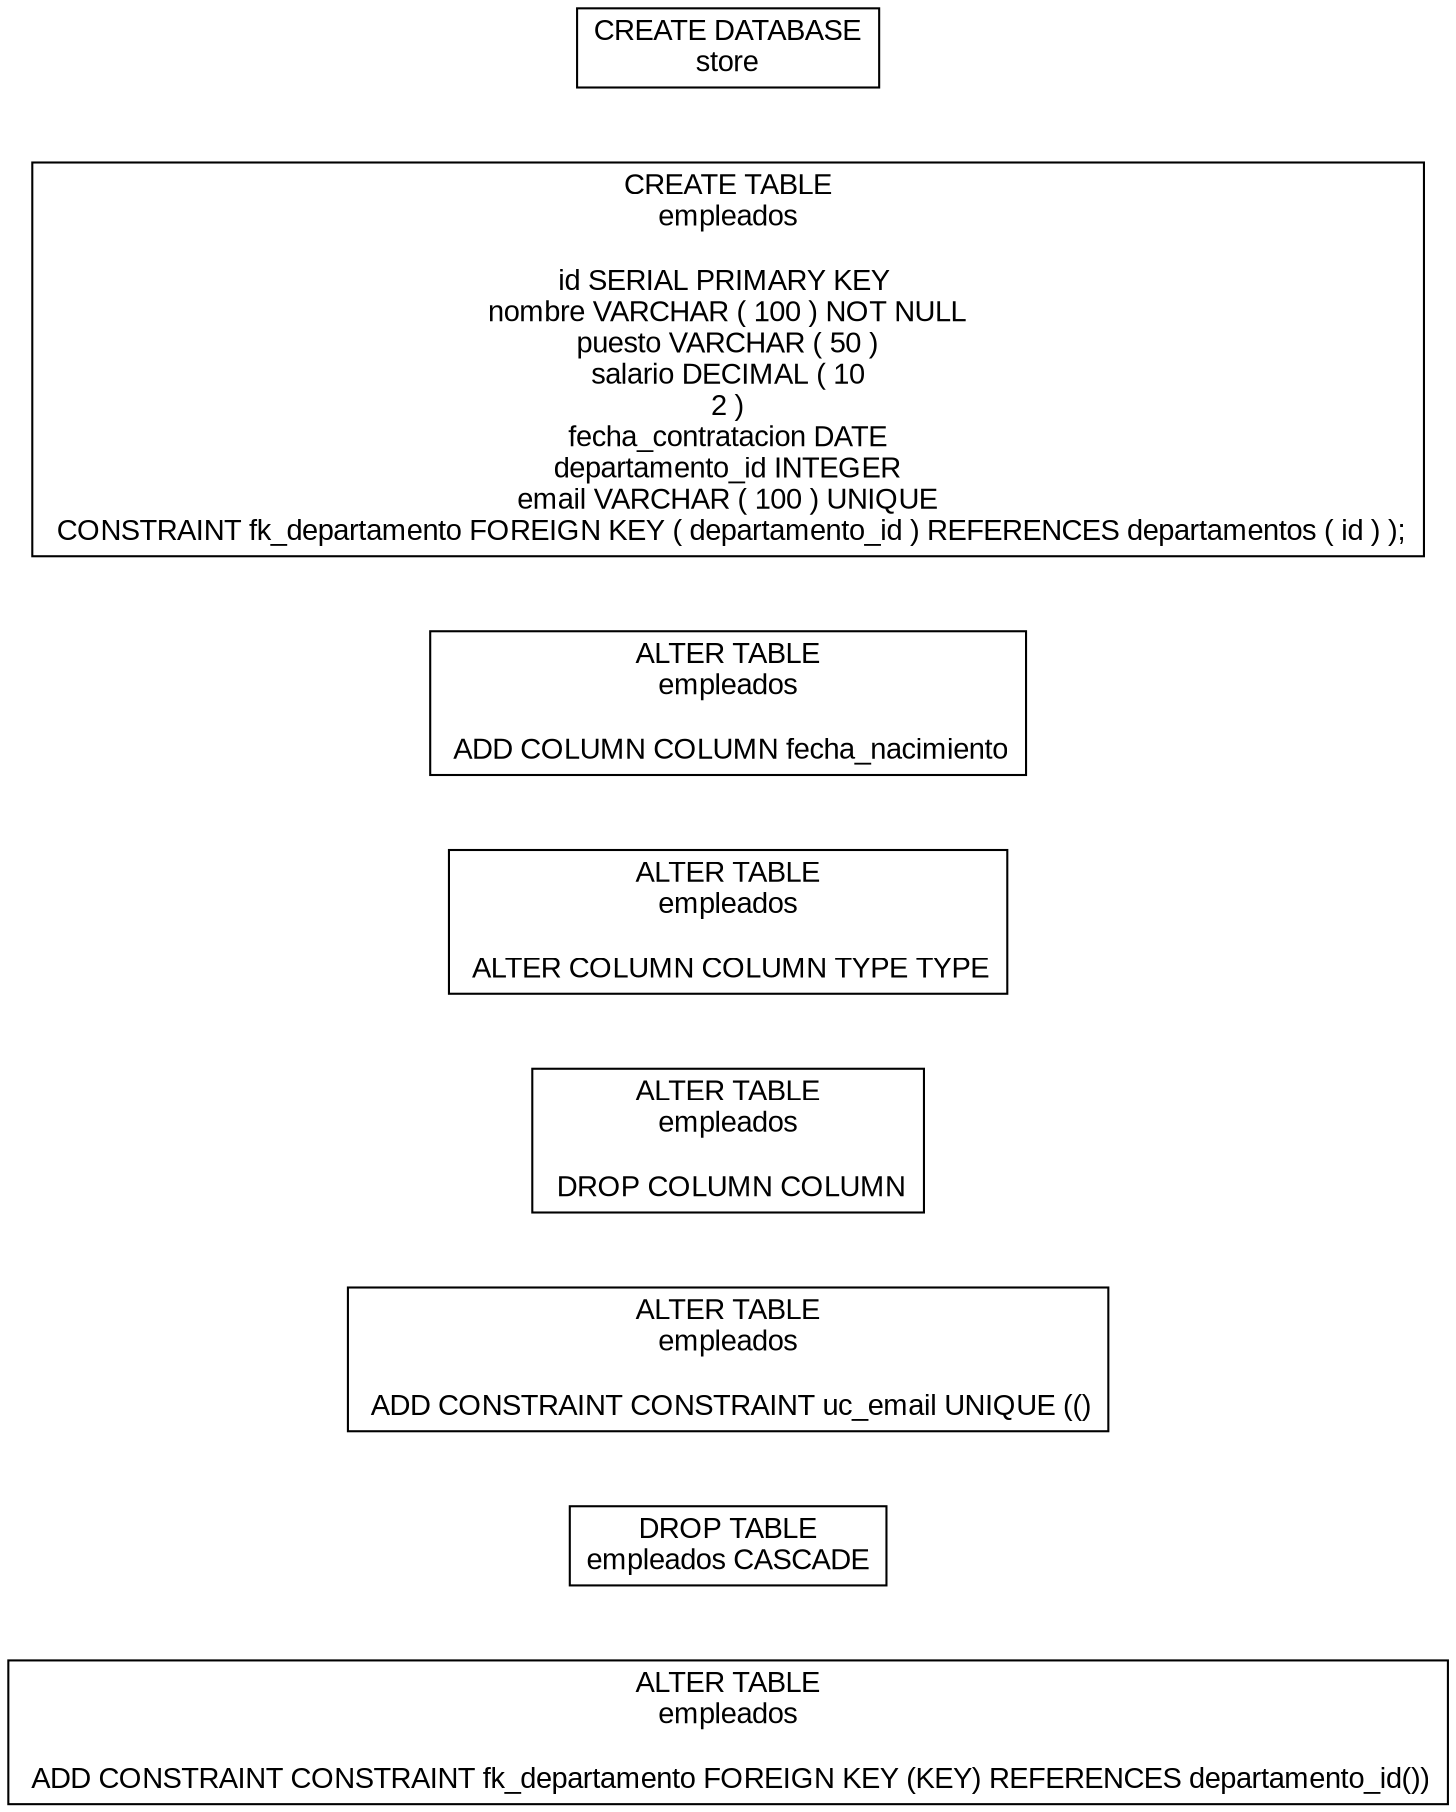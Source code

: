 digraph G {
    node [shape=box, fontname="Arial"];
    node1 [label="CREATE DATABASE\nstore"];
    node2 [label="CREATE TABLE\nempleados\n\nid SERIAL PRIMARY KEY \n nombre VARCHAR ( 100 ) NOT NULL \n puesto VARCHAR ( 50 ) \n salario DECIMAL ( 10 \n 2 ) \n fecha_contratacion DATE \n departamento_id INTEGER \n email VARCHAR ( 100 ) UNIQUE \n CONSTRAINT fk_departamento FOREIGN KEY ( departamento_id ) REFERENCES departamentos ( id ) );\n"];
    node1 -> node2 [style=invis];
    node3 [label="ALTER TABLE\nempleados\n\n ADD COLUMN COLUMN fecha_nacimiento"];
    node2 -> node3 [style=invis];
    node4 [label="ALTER TABLE\nempleados\n\n ALTER COLUMN COLUMN TYPE TYPE"];
    node3 -> node4 [style=invis];
    node5 [label="ALTER TABLE\nempleados\n\n DROP COLUMN COLUMN"];
    node4 -> node5 [style=invis];
    node6 [label="ALTER TABLE\nempleados\n\n ADD CONSTRAINT CONSTRAINT uc_email UNIQUE (()"];
    node5 -> node6 [style=invis];
    node7 [label="DROP TABLE\nempleados CASCADE"];
    node6 -> node7 [style=invis];
    node8 [label="ALTER TABLE\nempleados\n\n ADD CONSTRAINT CONSTRAINT fk_departamento FOREIGN KEY (KEY) REFERENCES departamento_id())"];
    node7 -> node8 [style=invis];
}
